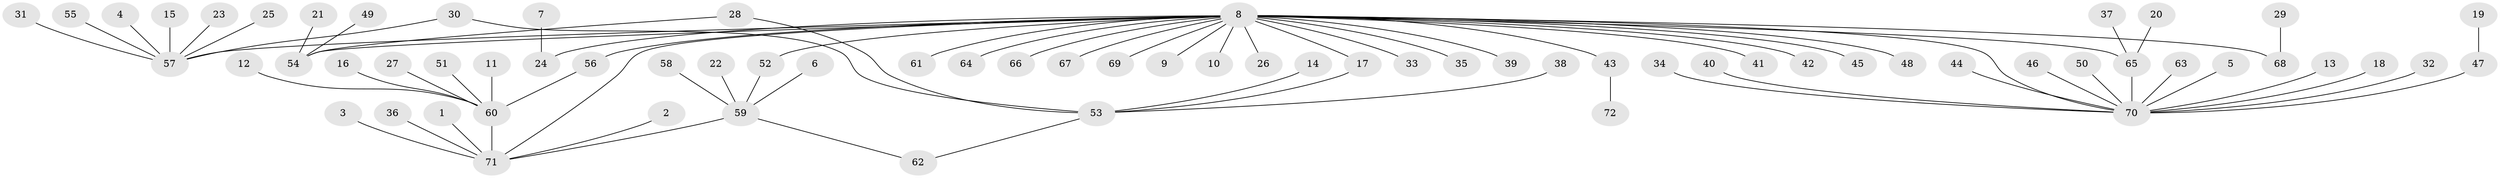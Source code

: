 // original degree distribution, {8: 0.013986013986013986, 22: 0.006993006993006993, 2: 0.20279720279720279, 15: 0.006993006993006993, 6: 0.006993006993006993, 10: 0.006993006993006993, 4: 0.02097902097902098, 3: 0.1048951048951049, 9: 0.006993006993006993, 1: 0.6013986013986014, 7: 0.013986013986013986, 5: 0.006993006993006993}
// Generated by graph-tools (version 1.1) at 2025/26/03/09/25 03:26:02]
// undirected, 72 vertices, 77 edges
graph export_dot {
graph [start="1"]
  node [color=gray90,style=filled];
  1;
  2;
  3;
  4;
  5;
  6;
  7;
  8;
  9;
  10;
  11;
  12;
  13;
  14;
  15;
  16;
  17;
  18;
  19;
  20;
  21;
  22;
  23;
  24;
  25;
  26;
  27;
  28;
  29;
  30;
  31;
  32;
  33;
  34;
  35;
  36;
  37;
  38;
  39;
  40;
  41;
  42;
  43;
  44;
  45;
  46;
  47;
  48;
  49;
  50;
  51;
  52;
  53;
  54;
  55;
  56;
  57;
  58;
  59;
  60;
  61;
  62;
  63;
  64;
  65;
  66;
  67;
  68;
  69;
  70;
  71;
  72;
  1 -- 71 [weight=1.0];
  2 -- 71 [weight=1.0];
  3 -- 71 [weight=1.0];
  4 -- 57 [weight=1.0];
  5 -- 70 [weight=1.0];
  6 -- 59 [weight=1.0];
  7 -- 24 [weight=1.0];
  8 -- 9 [weight=1.0];
  8 -- 10 [weight=1.0];
  8 -- 17 [weight=1.0];
  8 -- 24 [weight=1.0];
  8 -- 26 [weight=1.0];
  8 -- 33 [weight=1.0];
  8 -- 35 [weight=1.0];
  8 -- 39 [weight=1.0];
  8 -- 41 [weight=1.0];
  8 -- 42 [weight=1.0];
  8 -- 43 [weight=1.0];
  8 -- 45 [weight=1.0];
  8 -- 48 [weight=1.0];
  8 -- 52 [weight=1.0];
  8 -- 54 [weight=1.0];
  8 -- 56 [weight=1.0];
  8 -- 57 [weight=1.0];
  8 -- 61 [weight=1.0];
  8 -- 64 [weight=1.0];
  8 -- 65 [weight=1.0];
  8 -- 66 [weight=1.0];
  8 -- 67 [weight=1.0];
  8 -- 68 [weight=1.0];
  8 -- 69 [weight=1.0];
  8 -- 70 [weight=1.0];
  8 -- 71 [weight=1.0];
  11 -- 60 [weight=1.0];
  12 -- 60 [weight=1.0];
  13 -- 70 [weight=1.0];
  14 -- 53 [weight=1.0];
  15 -- 57 [weight=1.0];
  16 -- 60 [weight=1.0];
  17 -- 53 [weight=1.0];
  18 -- 70 [weight=1.0];
  19 -- 47 [weight=1.0];
  20 -- 65 [weight=1.0];
  21 -- 54 [weight=1.0];
  22 -- 59 [weight=1.0];
  23 -- 57 [weight=1.0];
  25 -- 57 [weight=1.0];
  27 -- 60 [weight=1.0];
  28 -- 53 [weight=1.0];
  28 -- 54 [weight=1.0];
  29 -- 68 [weight=1.0];
  30 -- 53 [weight=1.0];
  30 -- 57 [weight=1.0];
  31 -- 57 [weight=2.0];
  32 -- 70 [weight=1.0];
  34 -- 70 [weight=1.0];
  36 -- 71 [weight=1.0];
  37 -- 65 [weight=1.0];
  38 -- 53 [weight=1.0];
  40 -- 70 [weight=1.0];
  43 -- 72 [weight=1.0];
  44 -- 70 [weight=1.0];
  46 -- 70 [weight=1.0];
  47 -- 70 [weight=1.0];
  49 -- 54 [weight=1.0];
  50 -- 70 [weight=1.0];
  51 -- 60 [weight=1.0];
  52 -- 59 [weight=1.0];
  53 -- 62 [weight=1.0];
  55 -- 57 [weight=1.0];
  56 -- 60 [weight=1.0];
  58 -- 59 [weight=1.0];
  59 -- 62 [weight=1.0];
  59 -- 71 [weight=1.0];
  60 -- 71 [weight=1.0];
  63 -- 70 [weight=1.0];
  65 -- 70 [weight=1.0];
}
